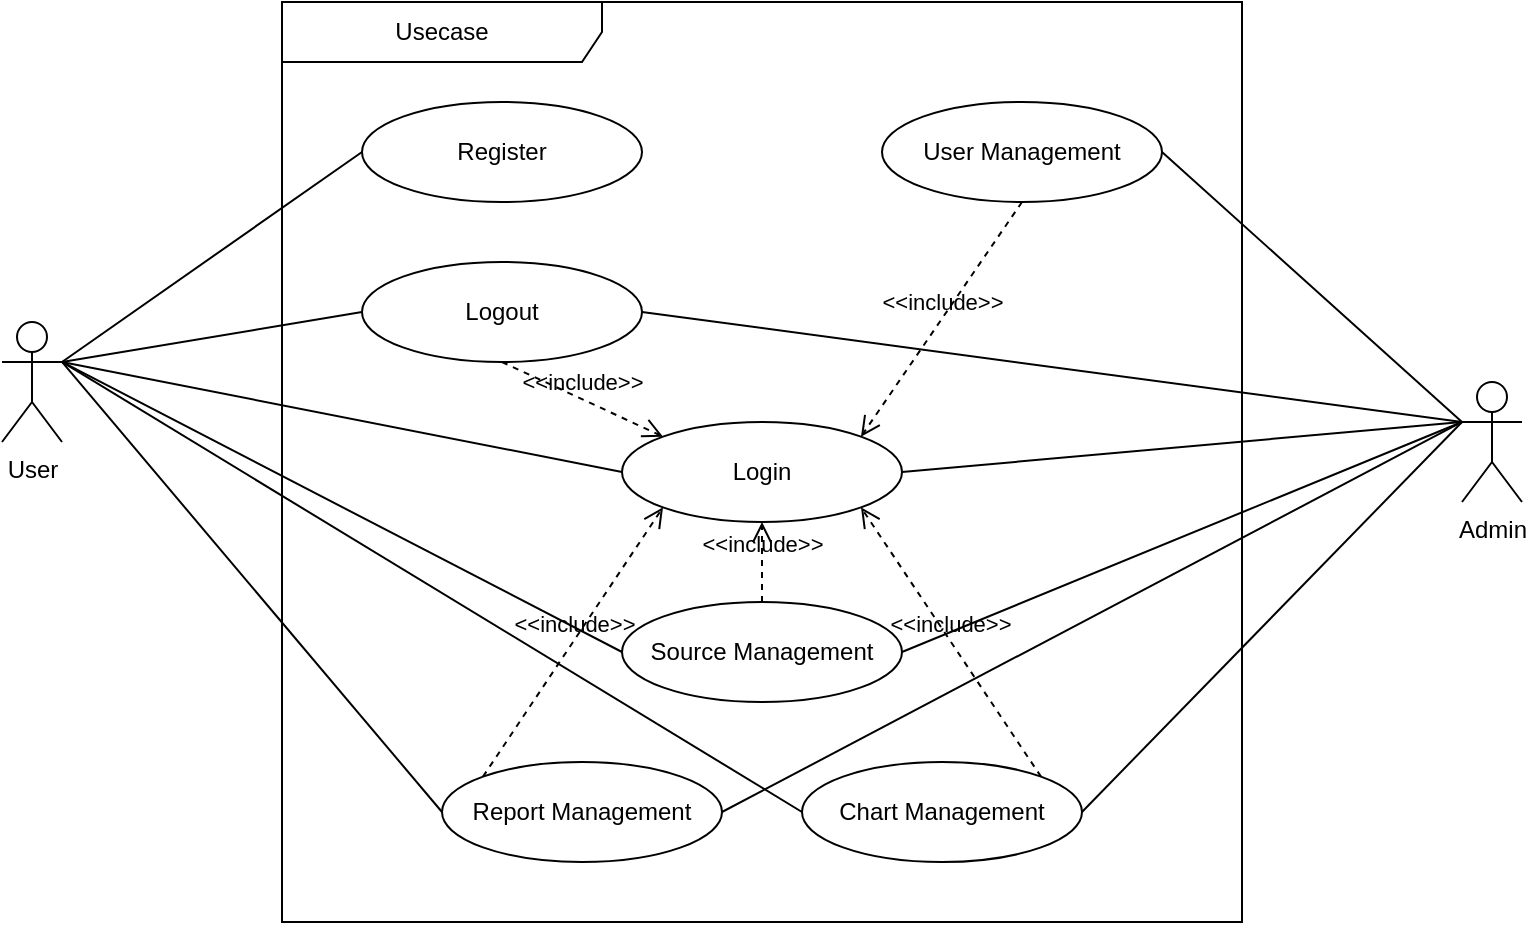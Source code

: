 <mxfile>
    <diagram id="sU6Pt3tezfwikV1GZkMC" name="Overview">
        <mxGraphModel dx="714" dy="555" grid="1" gridSize="10" guides="1" tooltips="1" connect="1" arrows="1" fold="1" page="1" pageScale="1" pageWidth="1390" pageHeight="980" math="0" shadow="0">
            <root>
                <mxCell id="0"/>
                <mxCell id="1" parent="0"/>
                <mxCell id="2" value="Usecase" style="shape=umlFrame;whiteSpace=wrap;html=1;pointerEvents=0;recursiveResize=0;container=1;collapsible=0;width=160;" vertex="1" parent="1">
                    <mxGeometry x="180" y="230" width="480" height="460" as="geometry"/>
                </mxCell>
                <mxCell id="6" value="Register" style="ellipse;whiteSpace=wrap;html=1;" vertex="1" parent="2">
                    <mxGeometry x="40" y="50" width="140" height="50" as="geometry"/>
                </mxCell>
                <mxCell id="7" value="Login" style="ellipse;whiteSpace=wrap;html=1;" vertex="1" parent="2">
                    <mxGeometry x="170" y="210" width="140" height="50" as="geometry"/>
                </mxCell>
                <mxCell id="8" value="Logout" style="ellipse;whiteSpace=wrap;html=1;" vertex="1" parent="2">
                    <mxGeometry x="40" y="130" width="140" height="50" as="geometry"/>
                </mxCell>
                <mxCell id="9" value="Source Management" style="ellipse;whiteSpace=wrap;html=1;" vertex="1" parent="2">
                    <mxGeometry x="170" y="300" width="140" height="50" as="geometry"/>
                </mxCell>
                <mxCell id="10" value="Chart Management" style="ellipse;whiteSpace=wrap;html=1;" vertex="1" parent="2">
                    <mxGeometry x="260" y="380" width="140" height="50" as="geometry"/>
                </mxCell>
                <mxCell id="20" value="&amp;lt;&amp;lt;include&amp;gt;&amp;gt;" style="endArrow=open;startArrow=none;endFill=0;startFill=0;endSize=8;html=1;verticalAlign=bottom;dashed=1;labelBackgroundColor=none;entryX=0;entryY=0;entryDx=0;entryDy=0;exitX=0.5;exitY=1;exitDx=0;exitDy=0;" edge="1" parent="2" source="8" target="7">
                    <mxGeometry width="160" relative="1" as="geometry">
                        <mxPoint x="20" y="280" as="sourcePoint"/>
                        <mxPoint x="180" y="280" as="targetPoint"/>
                    </mxGeometry>
                </mxCell>
                <mxCell id="21" value="&amp;lt;&amp;lt;include&amp;gt;&amp;gt;" style="endArrow=open;startArrow=none;endFill=0;startFill=0;endSize=8;html=1;verticalAlign=bottom;dashed=1;labelBackgroundColor=none;entryX=0.5;entryY=1;entryDx=0;entryDy=0;exitX=0.5;exitY=0;exitDx=0;exitDy=0;" edge="1" parent="2" source="9" target="7">
                    <mxGeometry width="160" relative="1" as="geometry">
                        <mxPoint x="190" y="270" as="sourcePoint"/>
                        <mxPoint x="180" y="230" as="targetPoint"/>
                    </mxGeometry>
                </mxCell>
                <mxCell id="22" value="&amp;lt;&amp;lt;include&amp;gt;&amp;gt;" style="endArrow=open;startArrow=none;endFill=0;startFill=0;endSize=8;html=1;verticalAlign=bottom;dashed=1;labelBackgroundColor=none;entryX=1;entryY=1;entryDx=0;entryDy=0;exitX=1;exitY=0;exitDx=0;exitDy=0;" edge="1" parent="2" source="10" target="7">
                    <mxGeometry width="160" relative="1" as="geometry">
                        <mxPoint x="180" y="340" as="sourcePoint"/>
                        <mxPoint x="180" y="230" as="targetPoint"/>
                    </mxGeometry>
                </mxCell>
                <mxCell id="12" value="User Management" style="ellipse;whiteSpace=wrap;html=1;" vertex="1" parent="2">
                    <mxGeometry x="300" y="50" width="140" height="50" as="geometry"/>
                </mxCell>
                <mxCell id="30" value="&amp;lt;&amp;lt;include&amp;gt;&amp;gt;" style="endArrow=open;startArrow=none;endFill=0;startFill=0;endSize=8;html=1;verticalAlign=bottom;dashed=1;labelBackgroundColor=none;entryX=1;entryY=0;entryDx=0;entryDy=0;exitX=0.5;exitY=1;exitDx=0;exitDy=0;" edge="1" parent="2" source="12" target="7">
                    <mxGeometry width="160" relative="1" as="geometry">
                        <mxPoint x="249" y="417" as="sourcePoint"/>
                        <mxPoint x="229" y="223" as="targetPoint"/>
                    </mxGeometry>
                </mxCell>
                <mxCell id="11" value="Report Management" style="ellipse;whiteSpace=wrap;html=1;" vertex="1" parent="2">
                    <mxGeometry x="80" y="380" width="140" height="50" as="geometry"/>
                </mxCell>
                <mxCell id="23" value="&amp;lt;&amp;lt;include&amp;gt;&amp;gt;" style="endArrow=open;startArrow=none;endFill=0;startFill=0;endSize=8;html=1;verticalAlign=bottom;dashed=1;labelBackgroundColor=none;entryX=0;entryY=1;entryDx=0;entryDy=0;exitX=0;exitY=0;exitDx=0;exitDy=0;" edge="1" parent="2" source="11" target="7">
                    <mxGeometry width="160" relative="1" as="geometry">
                        <mxPoint x="249" y="417" as="sourcePoint"/>
                        <mxPoint x="229" y="223" as="targetPoint"/>
                    </mxGeometry>
                </mxCell>
                <mxCell id="3" value="User" style="shape=umlActor;verticalLabelPosition=bottom;verticalAlign=top;html=1;" vertex="1" parent="1">
                    <mxGeometry x="40" y="390" width="30" height="60" as="geometry"/>
                </mxCell>
                <mxCell id="4" value="Admin" style="shape=umlActor;verticalLabelPosition=bottom;verticalAlign=top;html=1;" vertex="1" parent="1">
                    <mxGeometry x="770" y="420" width="30" height="60" as="geometry"/>
                </mxCell>
                <mxCell id="14" value="" style="endArrow=none;html=1;exitX=1;exitY=0.333;exitDx=0;exitDy=0;exitPerimeter=0;entryX=0;entryY=0.5;entryDx=0;entryDy=0;" edge="1" parent="1" source="3" target="6">
                    <mxGeometry width="50" height="50" relative="1" as="geometry">
                        <mxPoint x="230" y="530" as="sourcePoint"/>
                        <mxPoint x="280" y="480" as="targetPoint"/>
                    </mxGeometry>
                </mxCell>
                <mxCell id="15" value="" style="endArrow=none;html=1;exitX=1;exitY=0.333;exitDx=0;exitDy=0;exitPerimeter=0;entryX=0;entryY=0.5;entryDx=0;entryDy=0;" edge="1" parent="1" source="3" target="7">
                    <mxGeometry width="50" height="50" relative="1" as="geometry">
                        <mxPoint x="105" y="430" as="sourcePoint"/>
                        <mxPoint x="310" y="315" as="targetPoint"/>
                    </mxGeometry>
                </mxCell>
                <mxCell id="16" value="" style="endArrow=none;html=1;exitX=1;exitY=0.333;exitDx=0;exitDy=0;exitPerimeter=0;entryX=0;entryY=0.5;entryDx=0;entryDy=0;" edge="1" parent="1" source="3" target="8">
                    <mxGeometry width="50" height="50" relative="1" as="geometry">
                        <mxPoint x="120" y="420" as="sourcePoint"/>
                        <mxPoint x="270" y="435" as="targetPoint"/>
                    </mxGeometry>
                </mxCell>
                <mxCell id="17" value="" style="endArrow=none;html=1;exitX=1;exitY=0.333;exitDx=0;exitDy=0;exitPerimeter=0;entryX=0;entryY=0.5;entryDx=0;entryDy=0;" edge="1" parent="1" source="3" target="9">
                    <mxGeometry width="50" height="50" relative="1" as="geometry">
                        <mxPoint x="120" y="420" as="sourcePoint"/>
                        <mxPoint x="280" y="525" as="targetPoint"/>
                    </mxGeometry>
                </mxCell>
                <mxCell id="18" value="" style="endArrow=none;html=1;exitX=1;exitY=0.333;exitDx=0;exitDy=0;exitPerimeter=0;entryX=0;entryY=0.5;entryDx=0;entryDy=0;" edge="1" parent="1" source="3" target="10">
                    <mxGeometry width="50" height="50" relative="1" as="geometry">
                        <mxPoint x="120" y="420" as="sourcePoint"/>
                        <mxPoint x="260" y="595" as="targetPoint"/>
                    </mxGeometry>
                </mxCell>
                <mxCell id="19" value="" style="endArrow=none;html=1;exitX=1;exitY=0.333;exitDx=0;exitDy=0;exitPerimeter=0;entryX=0;entryY=0.5;entryDx=0;entryDy=0;" edge="1" parent="1" source="3" target="11">
                    <mxGeometry width="50" height="50" relative="1" as="geometry">
                        <mxPoint x="120" y="420" as="sourcePoint"/>
                        <mxPoint x="290" y="665" as="targetPoint"/>
                    </mxGeometry>
                </mxCell>
                <mxCell id="25" value="" style="endArrow=none;html=1;exitX=0;exitY=0.333;exitDx=0;exitDy=0;exitPerimeter=0;entryX=1;entryY=0.5;entryDx=0;entryDy=0;" edge="1" parent="1" source="4" target="7">
                    <mxGeometry width="50" height="50" relative="1" as="geometry">
                        <mxPoint x="630" y="420" as="sourcePoint"/>
                        <mxPoint x="450" y="315" as="targetPoint"/>
                    </mxGeometry>
                </mxCell>
                <mxCell id="26" value="" style="endArrow=none;html=1;exitX=0;exitY=0.333;exitDx=0;exitDy=0;exitPerimeter=0;entryX=1;entryY=0.5;entryDx=0;entryDy=0;" edge="1" parent="1" source="4" target="8">
                    <mxGeometry width="50" height="50" relative="1" as="geometry">
                        <mxPoint x="630" y="420" as="sourcePoint"/>
                        <mxPoint x="410" y="435" as="targetPoint"/>
                    </mxGeometry>
                </mxCell>
                <mxCell id="27" value="" style="endArrow=none;html=1;exitX=0;exitY=0.333;exitDx=0;exitDy=0;exitPerimeter=0;entryX=1;entryY=0.5;entryDx=0;entryDy=0;" edge="1" parent="1" source="4" target="9">
                    <mxGeometry width="50" height="50" relative="1" as="geometry">
                        <mxPoint x="630" y="420" as="sourcePoint"/>
                        <mxPoint x="420" y="525" as="targetPoint"/>
                    </mxGeometry>
                </mxCell>
                <mxCell id="28" value="" style="endArrow=none;html=1;exitX=0;exitY=0.333;exitDx=0;exitDy=0;exitPerimeter=0;entryX=1;entryY=0.5;entryDx=0;entryDy=0;" edge="1" parent="1" source="4" target="10">
                    <mxGeometry width="50" height="50" relative="1" as="geometry">
                        <mxPoint x="630" y="420" as="sourcePoint"/>
                        <mxPoint x="410" y="595" as="targetPoint"/>
                    </mxGeometry>
                </mxCell>
                <mxCell id="29" value="" style="endArrow=none;html=1;exitX=0;exitY=0.333;exitDx=0;exitDy=0;exitPerimeter=0;entryX=1;entryY=0.5;entryDx=0;entryDy=0;" edge="1" parent="1" source="4" target="11">
                    <mxGeometry width="50" height="50" relative="1" as="geometry">
                        <mxPoint x="630" y="420" as="sourcePoint"/>
                        <mxPoint x="430" y="665" as="targetPoint"/>
                    </mxGeometry>
                </mxCell>
                <mxCell id="31" value="" style="endArrow=none;html=1;exitX=0;exitY=0.333;exitDx=0;exitDy=0;exitPerimeter=0;entryX=1;entryY=0.5;entryDx=0;entryDy=0;" edge="1" parent="1" source="4" target="12">
                    <mxGeometry width="50" height="50" relative="1" as="geometry">
                        <mxPoint x="630" y="420" as="sourcePoint"/>
                        <mxPoint x="360" y="755" as="targetPoint"/>
                    </mxGeometry>
                </mxCell>
            </root>
        </mxGraphModel>
    </diagram>
    <diagram id="dG93bUBmcP2-p2FRvY3k" name="UC_Register">
        <mxGraphModel dx="714" dy="555" grid="1" gridSize="10" guides="1" tooltips="1" connect="1" arrows="1" fold="1" page="1" pageScale="1" pageWidth="1390" pageHeight="980" math="0" shadow="0">
            <root>
                <mxCell id="0"/>
                <mxCell id="1" parent="0"/>
                <mxCell id="XXafdrMZwifYTbsBO1JK-1" value="Usecase: Register" style="shape=umlFrame;whiteSpace=wrap;html=1;pointerEvents=0;recursiveResize=0;container=1;collapsible=0;width=160;" vertex="1" parent="1">
                    <mxGeometry x="180" y="160" width="460" height="250" as="geometry"/>
                </mxCell>
                <mxCell id="XXafdrMZwifYTbsBO1JK-2" value="Register" style="ellipse;whiteSpace=wrap;html=1;" vertex="1" parent="XXafdrMZwifYTbsBO1JK-1">
                    <mxGeometry x="50" y="100" width="140" height="50" as="geometry"/>
                </mxCell>
                <mxCell id="XXafdrMZwifYTbsBO1JK-4" value="Register with Email" style="ellipse;whiteSpace=wrap;html=1;" vertex="1" parent="XXafdrMZwifYTbsBO1JK-1">
                    <mxGeometry x="240" y="40" width="140" height="50" as="geometry"/>
                </mxCell>
                <mxCell id="XXafdrMZwifYTbsBO1JK-28" value="Register with Google" style="ellipse;whiteSpace=wrap;html=1;" vertex="1" parent="XXafdrMZwifYTbsBO1JK-1">
                    <mxGeometry x="240" y="160" width="140" height="50" as="geometry"/>
                </mxCell>
                <mxCell id="XXafdrMZwifYTbsBO1JK-29" value="" style="edgeStyle=none;html=1;endSize=12;endArrow=block;endFill=0;entryX=1;entryY=0;entryDx=0;entryDy=0;exitX=0;exitY=0.5;exitDx=0;exitDy=0;" edge="1" parent="XXafdrMZwifYTbsBO1JK-1" source="XXafdrMZwifYTbsBO1JK-4" target="XXafdrMZwifYTbsBO1JK-2">
                    <mxGeometry width="160" relative="1" as="geometry">
                        <mxPoint x="50" y="160" as="sourcePoint"/>
                        <mxPoint x="210" y="160" as="targetPoint"/>
                    </mxGeometry>
                </mxCell>
                <mxCell id="XXafdrMZwifYTbsBO1JK-30" value="" style="edgeStyle=none;html=1;endSize=12;endArrow=block;endFill=0;entryX=1;entryY=1;entryDx=0;entryDy=0;exitX=0;exitY=0.5;exitDx=0;exitDy=0;" edge="1" parent="XXafdrMZwifYTbsBO1JK-1" source="XXafdrMZwifYTbsBO1JK-28" target="XXafdrMZwifYTbsBO1JK-2">
                    <mxGeometry width="160" relative="1" as="geometry">
                        <mxPoint x="250" y="45" as="sourcePoint"/>
                        <mxPoint x="179" y="87" as="targetPoint"/>
                    </mxGeometry>
                </mxCell>
                <mxCell id="XXafdrMZwifYTbsBO1JK-14" value="User" style="shape=umlActor;verticalLabelPosition=bottom;verticalAlign=top;html=1;" vertex="1" parent="1">
                    <mxGeometry x="110" y="270" width="30" height="60" as="geometry"/>
                </mxCell>
                <mxCell id="XXafdrMZwifYTbsBO1JK-16" value="" style="endArrow=none;html=1;exitX=1;exitY=0.333;exitDx=0;exitDy=0;exitPerimeter=0;entryX=0;entryY=0.5;entryDx=0;entryDy=0;" edge="1" parent="1" source="XXafdrMZwifYTbsBO1JK-14" target="XXafdrMZwifYTbsBO1JK-2">
                    <mxGeometry width="50" height="50" relative="1" as="geometry">
                        <mxPoint x="230" y="530" as="sourcePoint"/>
                        <mxPoint x="280" y="480" as="targetPoint"/>
                    </mxGeometry>
                </mxCell>
            </root>
        </mxGraphModel>
    </diagram>
    <diagram name="UC_Login" id="897gwKZIImiiu79OyOoU">
        <mxGraphModel dx="714" dy="555" grid="1" gridSize="10" guides="1" tooltips="1" connect="1" arrows="1" fold="1" page="1" pageScale="1" pageWidth="1390" pageHeight="980" math="0" shadow="0">
            <root>
                <mxCell id="FS0bjTqz8QScu39Hi-R2-0"/>
                <mxCell id="FS0bjTqz8QScu39Hi-R2-1" parent="FS0bjTqz8QScu39Hi-R2-0"/>
                <mxCell id="FS0bjTqz8QScu39Hi-R2-2" value="Usecase: Login" style="shape=umlFrame;whiteSpace=wrap;html=1;pointerEvents=0;recursiveResize=0;container=1;collapsible=0;width=160;" vertex="1" parent="FS0bjTqz8QScu39Hi-R2-1">
                    <mxGeometry x="180" y="160" width="560" height="250" as="geometry"/>
                </mxCell>
                <mxCell id="FS0bjTqz8QScu39Hi-R2-3" value="Login" style="ellipse;whiteSpace=wrap;html=1;" vertex="1" parent="FS0bjTqz8QScu39Hi-R2-2">
                    <mxGeometry x="50" y="100" width="140" height="50" as="geometry"/>
                </mxCell>
                <mxCell id="FS0bjTqz8QScu39Hi-R2-4" value="Login with Email" style="ellipse;whiteSpace=wrap;html=1;" vertex="1" parent="FS0bjTqz8QScu39Hi-R2-2">
                    <mxGeometry x="210" y="40" width="140" height="50" as="geometry"/>
                </mxCell>
                <mxCell id="FS0bjTqz8QScu39Hi-R2-5" value="Login with Google" style="ellipse;whiteSpace=wrap;html=1;" vertex="1" parent="FS0bjTqz8QScu39Hi-R2-2">
                    <mxGeometry x="210" y="160" width="140" height="50" as="geometry"/>
                </mxCell>
                <mxCell id="FS0bjTqz8QScu39Hi-R2-6" value="" style="edgeStyle=none;html=1;endSize=12;endArrow=block;endFill=0;entryX=1;entryY=0;entryDx=0;entryDy=0;exitX=0;exitY=0.5;exitDx=0;exitDy=0;" edge="1" parent="FS0bjTqz8QScu39Hi-R2-2" source="FS0bjTqz8QScu39Hi-R2-4" target="FS0bjTqz8QScu39Hi-R2-3">
                    <mxGeometry width="160" relative="1" as="geometry">
                        <mxPoint x="50" y="160" as="sourcePoint"/>
                        <mxPoint x="210" y="160" as="targetPoint"/>
                    </mxGeometry>
                </mxCell>
                <mxCell id="FS0bjTqz8QScu39Hi-R2-7" value="" style="edgeStyle=none;html=1;endSize=12;endArrow=block;endFill=0;entryX=1;entryY=1;entryDx=0;entryDy=0;exitX=0;exitY=0.5;exitDx=0;exitDy=0;" edge="1" parent="FS0bjTqz8QScu39Hi-R2-2" source="FS0bjTqz8QScu39Hi-R2-5" target="FS0bjTqz8QScu39Hi-R2-3">
                    <mxGeometry width="160" relative="1" as="geometry">
                        <mxPoint x="250" y="45" as="sourcePoint"/>
                        <mxPoint x="179" y="87" as="targetPoint"/>
                    </mxGeometry>
                </mxCell>
                <mxCell id="dUcvXI2xOjURK1y6oa6s-2" value="Forgot Password" style="ellipse;whiteSpace=wrap;html=1;" vertex="1" parent="FS0bjTqz8QScu39Hi-R2-2">
                    <mxGeometry x="400" y="100" width="140" height="50" as="geometry"/>
                </mxCell>
                <mxCell id="dqlYp1mO64jfLfw3yjVG-0" value="&amp;lt;&amp;lt;extends&amp;gt;&amp;gt;" style="endArrow=open;startArrow=none;endFill=0;startFill=0;endSize=8;html=1;verticalAlign=bottom;dashed=1;labelBackgroundColor=none;entryX=1;entryY=0.5;entryDx=0;entryDy=0;exitX=0;exitY=0.5;exitDx=0;exitDy=0;" edge="1" parent="FS0bjTqz8QScu39Hi-R2-2" source="dUcvXI2xOjURK1y6oa6s-2" target="FS0bjTqz8QScu39Hi-R2-4">
                    <mxGeometry width="160" relative="1" as="geometry">
                        <mxPoint x="370" y="170" as="sourcePoint"/>
                        <mxPoint x="289" y="287" as="targetPoint"/>
                    </mxGeometry>
                </mxCell>
                <mxCell id="FS0bjTqz8QScu39Hi-R2-8" value="User" style="shape=umlActor;verticalLabelPosition=bottom;verticalAlign=top;html=1;" vertex="1" parent="FS0bjTqz8QScu39Hi-R2-1">
                    <mxGeometry x="100" y="180" width="30" height="60" as="geometry"/>
                </mxCell>
                <mxCell id="FS0bjTqz8QScu39Hi-R2-9" value="" style="endArrow=none;html=1;exitX=1;exitY=0.333;exitDx=0;exitDy=0;exitPerimeter=0;entryX=0;entryY=0;entryDx=0;entryDy=0;" edge="1" parent="FS0bjTqz8QScu39Hi-R2-1" source="FS0bjTqz8QScu39Hi-R2-8" target="FS0bjTqz8QScu39Hi-R2-3">
                    <mxGeometry width="50" height="50" relative="1" as="geometry">
                        <mxPoint x="230" y="530" as="sourcePoint"/>
                        <mxPoint x="280" y="480" as="targetPoint"/>
                    </mxGeometry>
                </mxCell>
                <mxCell id="dUcvXI2xOjURK1y6oa6s-0" value="Admin" style="shape=umlActor;verticalLabelPosition=bottom;verticalAlign=top;html=1;" vertex="1" parent="FS0bjTqz8QScu39Hi-R2-1">
                    <mxGeometry x="100" y="340" width="30" height="60" as="geometry"/>
                </mxCell>
                <mxCell id="dUcvXI2xOjURK1y6oa6s-1" value="" style="endArrow=none;html=1;exitX=1;exitY=0.333;exitDx=0;exitDy=0;exitPerimeter=0;entryX=0;entryY=1;entryDx=0;entryDy=0;" edge="1" parent="FS0bjTqz8QScu39Hi-R2-1" source="dUcvXI2xOjURK1y6oa6s-0" target="FS0bjTqz8QScu39Hi-R2-3">
                    <mxGeometry width="50" height="50" relative="1" as="geometry">
                        <mxPoint x="140" y="210" as="sourcePoint"/>
                        <mxPoint x="261" y="277" as="targetPoint"/>
                    </mxGeometry>
                </mxCell>
            </root>
        </mxGraphModel>
    </diagram>
    <diagram name="UC_Source_Management" id="_CnIX2dPCCI207zLnnwb">
        <mxGraphModel dx="714" dy="555" grid="1" gridSize="10" guides="1" tooltips="1" connect="1" arrows="1" fold="1" page="1" pageScale="1" pageWidth="1390" pageHeight="980" math="0" shadow="0">
            <root>
                <mxCell id="tUCsQgeUB9xz6ND2Wm-M-0"/>
                <mxCell id="tUCsQgeUB9xz6ND2Wm-M-1" parent="tUCsQgeUB9xz6ND2Wm-M-0"/>
                <mxCell id="tUCsQgeUB9xz6ND2Wm-M-2" value="Usecase: Source Management" style="shape=umlFrame;whiteSpace=wrap;html=1;pointerEvents=0;recursiveResize=0;container=1;collapsible=0;width=160;" vertex="1" parent="tUCsQgeUB9xz6ND2Wm-M-1">
                    <mxGeometry x="160" y="160" width="560" height="300" as="geometry"/>
                </mxCell>
                <mxCell id="tUCsQgeUB9xz6ND2Wm-M-3" value="Source Management" style="ellipse;whiteSpace=wrap;html=1;" vertex="1" parent="tUCsQgeUB9xz6ND2Wm-M-2">
                    <mxGeometry x="20" y="100" width="140" height="50" as="geometry"/>
                </mxCell>
                <mxCell id="tUCsQgeUB9xz6ND2Wm-M-4" value="Create source" style="ellipse;whiteSpace=wrap;html=1;" vertex="1" parent="tUCsQgeUB9xz6ND2Wm-M-2">
                    <mxGeometry x="220" y="20" width="140" height="50" as="geometry"/>
                </mxCell>
                <mxCell id="tUCsQgeUB9xz6ND2Wm-M-5" value="Create source by source" style="ellipse;whiteSpace=wrap;html=1;" vertex="1" parent="tUCsQgeUB9xz6ND2Wm-M-2">
                    <mxGeometry x="400" y="20" width="140" height="50" as="geometry"/>
                </mxCell>
                <mxCell id="tUCsQgeUB9xz6ND2Wm-M-7" value="" style="edgeStyle=none;html=1;endSize=12;endArrow=block;endFill=0;entryX=1;entryY=0.5;entryDx=0;entryDy=0;exitX=0;exitY=0.5;exitDx=0;exitDy=0;" edge="1" parent="tUCsQgeUB9xz6ND2Wm-M-2" source="tUCsQgeUB9xz6ND2Wm-M-5" target="tUCsQgeUB9xz6ND2Wm-M-4">
                    <mxGeometry width="160" relative="1" as="geometry">
                        <mxPoint x="250" y="45" as="sourcePoint"/>
                        <mxPoint x="179" y="87" as="targetPoint"/>
                    </mxGeometry>
                </mxCell>
                <mxCell id="fxK_DIqiEnIZc2duD1iK-0" value="&amp;lt;&amp;lt;extends&amp;gt;&amp;gt;" style="endArrow=open;startArrow=none;endFill=0;startFill=0;endSize=8;html=1;verticalAlign=bottom;dashed=1;labelBackgroundColor=none;entryX=1;entryY=0;entryDx=0;entryDy=0;exitX=0;exitY=0.5;exitDx=0;exitDy=0;" edge="1" parent="tUCsQgeUB9xz6ND2Wm-M-2" source="tUCsQgeUB9xz6ND2Wm-M-4" target="tUCsQgeUB9xz6ND2Wm-M-3">
                    <mxGeometry width="160" relative="1" as="geometry">
                        <mxPoint x="410" y="135" as="sourcePoint"/>
                        <mxPoint x="360" y="75" as="targetPoint"/>
                    </mxGeometry>
                </mxCell>
                <mxCell id="fxK_DIqiEnIZc2duD1iK-1" value="Search source" style="ellipse;whiteSpace=wrap;html=1;" vertex="1" parent="tUCsQgeUB9xz6ND2Wm-M-2">
                    <mxGeometry x="220" y="90" width="140" height="50" as="geometry"/>
                </mxCell>
                <mxCell id="fxK_DIqiEnIZc2duD1iK-2" value="Delete source" style="ellipse;whiteSpace=wrap;html=1;" vertex="1" parent="tUCsQgeUB9xz6ND2Wm-M-2">
                    <mxGeometry x="220" y="160" width="140" height="50" as="geometry"/>
                </mxCell>
                <mxCell id="fxK_DIqiEnIZc2duD1iK-4" value="Share source" style="ellipse;whiteSpace=wrap;html=1;" vertex="1" parent="tUCsQgeUB9xz6ND2Wm-M-2">
                    <mxGeometry x="220" y="230" width="140" height="50" as="geometry"/>
                </mxCell>
                <mxCell id="fxK_DIqiEnIZc2duD1iK-5" value="Create source by connector" style="ellipse;whiteSpace=wrap;html=1;" vertex="1" parent="tUCsQgeUB9xz6ND2Wm-M-2">
                    <mxGeometry x="400" y="90" width="140" height="50" as="geometry"/>
                </mxCell>
                <mxCell id="fxK_DIqiEnIZc2duD1iK-6" value="" style="edgeStyle=none;html=1;endSize=12;endArrow=block;endFill=0;entryX=1;entryY=1;entryDx=0;entryDy=0;exitX=0;exitY=0.5;exitDx=0;exitDy=0;" edge="1" parent="tUCsQgeUB9xz6ND2Wm-M-2" source="fxK_DIqiEnIZc2duD1iK-5" target="tUCsQgeUB9xz6ND2Wm-M-4">
                    <mxGeometry width="160" relative="1" as="geometry">
                        <mxPoint x="410" y="55" as="sourcePoint"/>
                        <mxPoint x="370" y="55" as="targetPoint"/>
                    </mxGeometry>
                </mxCell>
                <mxCell id="fxK_DIqiEnIZc2duD1iK-7" value="&amp;lt;&amp;lt;extends&amp;gt;&amp;gt;" style="endArrow=open;startArrow=none;endFill=0;startFill=0;endSize=8;html=1;verticalAlign=bottom;dashed=1;labelBackgroundColor=none;entryX=1;entryY=0.5;entryDx=0;entryDy=0;exitX=0;exitY=0.5;exitDx=0;exitDy=0;" edge="1" parent="tUCsQgeUB9xz6ND2Wm-M-2" source="fxK_DIqiEnIZc2duD1iK-1" target="tUCsQgeUB9xz6ND2Wm-M-3">
                    <mxGeometry width="160" relative="1" as="geometry">
                        <mxPoint x="230" y="55" as="sourcePoint"/>
                        <mxPoint x="149" y="117" as="targetPoint"/>
                    </mxGeometry>
                </mxCell>
                <mxCell id="fxK_DIqiEnIZc2duD1iK-8" value="&amp;lt;&amp;lt;extends&amp;gt;&amp;gt;" style="endArrow=open;startArrow=none;endFill=0;startFill=0;endSize=8;html=1;verticalAlign=bottom;dashed=1;labelBackgroundColor=none;entryX=1;entryY=1;entryDx=0;entryDy=0;exitX=0;exitY=0.5;exitDx=0;exitDy=0;" edge="1" parent="tUCsQgeUB9xz6ND2Wm-M-2" source="fxK_DIqiEnIZc2duD1iK-2" target="tUCsQgeUB9xz6ND2Wm-M-3">
                    <mxGeometry width="160" relative="1" as="geometry">
                        <mxPoint x="230" y="125" as="sourcePoint"/>
                        <mxPoint x="170" y="135" as="targetPoint"/>
                    </mxGeometry>
                </mxCell>
                <mxCell id="fxK_DIqiEnIZc2duD1iK-9" value="&amp;lt;&amp;lt;extends&amp;gt;&amp;gt;" style="endArrow=open;startArrow=none;endFill=0;startFill=0;endSize=8;html=1;verticalAlign=bottom;dashed=1;labelBackgroundColor=none;entryX=0.5;entryY=1;entryDx=0;entryDy=0;exitX=0;exitY=0.5;exitDx=0;exitDy=0;" edge="1" parent="tUCsQgeUB9xz6ND2Wm-M-2" source="fxK_DIqiEnIZc2duD1iK-4" target="tUCsQgeUB9xz6ND2Wm-M-3">
                    <mxGeometry width="160" relative="1" as="geometry">
                        <mxPoint x="230" y="195" as="sourcePoint"/>
                        <mxPoint x="149" y="153" as="targetPoint"/>
                    </mxGeometry>
                </mxCell>
                <mxCell id="tUCsQgeUB9xz6ND2Wm-M-10" value="User" style="shape=umlActor;verticalLabelPosition=bottom;verticalAlign=top;html=1;" vertex="1" parent="tUCsQgeUB9xz6ND2Wm-M-1">
                    <mxGeometry x="100" y="180" width="30" height="60" as="geometry"/>
                </mxCell>
                <mxCell id="tUCsQgeUB9xz6ND2Wm-M-11" value="" style="endArrow=none;html=1;exitX=1;exitY=0.333;exitDx=0;exitDy=0;exitPerimeter=0;entryX=0;entryY=0;entryDx=0;entryDy=0;" edge="1" parent="tUCsQgeUB9xz6ND2Wm-M-1" source="tUCsQgeUB9xz6ND2Wm-M-10" target="tUCsQgeUB9xz6ND2Wm-M-3">
                    <mxGeometry width="50" height="50" relative="1" as="geometry">
                        <mxPoint x="230" y="530" as="sourcePoint"/>
                        <mxPoint x="280" y="480" as="targetPoint"/>
                    </mxGeometry>
                </mxCell>
                <mxCell id="tUCsQgeUB9xz6ND2Wm-M-12" value="Admin" style="shape=umlActor;verticalLabelPosition=bottom;verticalAlign=top;html=1;" vertex="1" parent="tUCsQgeUB9xz6ND2Wm-M-1">
                    <mxGeometry x="100" y="340" width="30" height="60" as="geometry"/>
                </mxCell>
                <mxCell id="tUCsQgeUB9xz6ND2Wm-M-13" value="" style="endArrow=none;html=1;exitX=1;exitY=0.333;exitDx=0;exitDy=0;exitPerimeter=0;entryX=0;entryY=1;entryDx=0;entryDy=0;" edge="1" parent="tUCsQgeUB9xz6ND2Wm-M-1" source="tUCsQgeUB9xz6ND2Wm-M-12" target="tUCsQgeUB9xz6ND2Wm-M-3">
                    <mxGeometry width="50" height="50" relative="1" as="geometry">
                        <mxPoint x="140" y="210" as="sourcePoint"/>
                        <mxPoint x="261" y="277" as="targetPoint"/>
                    </mxGeometry>
                </mxCell>
            </root>
        </mxGraphModel>
    </diagram>
    <diagram name="UC_Chart_Management" id="TmizXDOBSqm2_Z2gMC3W">
        <mxGraphModel dx="714" dy="555" grid="1" gridSize="10" guides="1" tooltips="1" connect="1" arrows="1" fold="1" page="1" pageScale="1" pageWidth="1390" pageHeight="980" math="0" shadow="0">
            <root>
                <mxCell id="c4ekDHVQGbVm3V8xton0-0"/>
                <mxCell id="c4ekDHVQGbVm3V8xton0-1" parent="c4ekDHVQGbVm3V8xton0-0"/>
                <mxCell id="c4ekDHVQGbVm3V8xton0-2" value="Usecase: Chart Management" style="shape=umlFrame;whiteSpace=wrap;html=1;pointerEvents=0;recursiveResize=0;container=1;collapsible=0;width=160;" vertex="1" parent="c4ekDHVQGbVm3V8xton0-1">
                    <mxGeometry x="160" y="160" width="560" height="300" as="geometry"/>
                </mxCell>
                <mxCell id="c4ekDHVQGbVm3V8xton0-3" value="Chart&lt;span style=&quot;background-color: transparent;&quot;&gt;&amp;nbsp;Management&lt;/span&gt;" style="ellipse;whiteSpace=wrap;html=1;" vertex="1" parent="c4ekDHVQGbVm3V8xton0-2">
                    <mxGeometry x="20" y="100" width="140" height="50" as="geometry"/>
                </mxCell>
                <mxCell id="c4ekDHVQGbVm3V8xton0-4" value="Create chart" style="ellipse;whiteSpace=wrap;html=1;" vertex="1" parent="c4ekDHVQGbVm3V8xton0-2">
                    <mxGeometry x="220" y="20" width="140" height="50" as="geometry"/>
                </mxCell>
                <mxCell id="c4ekDHVQGbVm3V8xton0-7" value="&amp;lt;&amp;lt;extends&amp;gt;&amp;gt;" style="endArrow=open;startArrow=none;endFill=0;startFill=0;endSize=8;html=1;verticalAlign=bottom;dashed=1;labelBackgroundColor=none;entryX=1;entryY=0;entryDx=0;entryDy=0;exitX=0;exitY=0.5;exitDx=0;exitDy=0;" edge="1" parent="c4ekDHVQGbVm3V8xton0-2" source="c4ekDHVQGbVm3V8xton0-4" target="c4ekDHVQGbVm3V8xton0-3">
                    <mxGeometry width="160" relative="1" as="geometry">
                        <mxPoint x="410" y="135" as="sourcePoint"/>
                        <mxPoint x="360" y="75" as="targetPoint"/>
                    </mxGeometry>
                </mxCell>
                <mxCell id="c4ekDHVQGbVm3V8xton0-8" value="Add chart to Report" style="ellipse;whiteSpace=wrap;html=1;" vertex="1" parent="c4ekDHVQGbVm3V8xton0-2">
                    <mxGeometry x="220" y="90" width="140" height="50" as="geometry"/>
                </mxCell>
                <mxCell id="c4ekDHVQGbVm3V8xton0-9" value="Delete chart" style="ellipse;whiteSpace=wrap;html=1;" vertex="1" parent="c4ekDHVQGbVm3V8xton0-2">
                    <mxGeometry x="220" y="160" width="140" height="50" as="geometry"/>
                </mxCell>
                <mxCell id="c4ekDHVQGbVm3V8xton0-10" value="Share chart" style="ellipse;whiteSpace=wrap;html=1;" vertex="1" parent="c4ekDHVQGbVm3V8xton0-2">
                    <mxGeometry x="220" y="230" width="140" height="50" as="geometry"/>
                </mxCell>
                <mxCell id="c4ekDHVQGbVm3V8xton0-13" value="&amp;lt;&amp;lt;extends&amp;gt;&amp;gt;" style="endArrow=open;startArrow=none;endFill=0;startFill=0;endSize=8;html=1;verticalAlign=bottom;dashed=1;labelBackgroundColor=none;entryX=1;entryY=0.5;entryDx=0;entryDy=0;exitX=0;exitY=0.5;exitDx=0;exitDy=0;" edge="1" parent="c4ekDHVQGbVm3V8xton0-2" source="c4ekDHVQGbVm3V8xton0-8" target="c4ekDHVQGbVm3V8xton0-3">
                    <mxGeometry width="160" relative="1" as="geometry">
                        <mxPoint x="230" y="55" as="sourcePoint"/>
                        <mxPoint x="149" y="117" as="targetPoint"/>
                    </mxGeometry>
                </mxCell>
                <mxCell id="c4ekDHVQGbVm3V8xton0-14" value="&amp;lt;&amp;lt;extends&amp;gt;&amp;gt;" style="endArrow=open;startArrow=none;endFill=0;startFill=0;endSize=8;html=1;verticalAlign=bottom;dashed=1;labelBackgroundColor=none;entryX=1;entryY=1;entryDx=0;entryDy=0;exitX=0;exitY=0.5;exitDx=0;exitDy=0;" edge="1" parent="c4ekDHVQGbVm3V8xton0-2" source="c4ekDHVQGbVm3V8xton0-9" target="c4ekDHVQGbVm3V8xton0-3">
                    <mxGeometry width="160" relative="1" as="geometry">
                        <mxPoint x="230" y="125" as="sourcePoint"/>
                        <mxPoint x="170" y="135" as="targetPoint"/>
                    </mxGeometry>
                </mxCell>
                <mxCell id="c4ekDHVQGbVm3V8xton0-15" value="&amp;lt;&amp;lt;extends&amp;gt;&amp;gt;" style="endArrow=open;startArrow=none;endFill=0;startFill=0;endSize=8;html=1;verticalAlign=bottom;dashed=1;labelBackgroundColor=none;entryX=0.5;entryY=1;entryDx=0;entryDy=0;exitX=0;exitY=0.5;exitDx=0;exitDy=0;" edge="1" parent="c4ekDHVQGbVm3V8xton0-2" source="c4ekDHVQGbVm3V8xton0-10" target="c4ekDHVQGbVm3V8xton0-3">
                    <mxGeometry width="160" relative="1" as="geometry">
                        <mxPoint x="230" y="195" as="sourcePoint"/>
                        <mxPoint x="149" y="153" as="targetPoint"/>
                    </mxGeometry>
                </mxCell>
                <mxCell id="c4ekDHVQGbVm3V8xton0-16" value="User" style="shape=umlActor;verticalLabelPosition=bottom;verticalAlign=top;html=1;" vertex="1" parent="c4ekDHVQGbVm3V8xton0-1">
                    <mxGeometry x="100" y="180" width="30" height="60" as="geometry"/>
                </mxCell>
                <mxCell id="c4ekDHVQGbVm3V8xton0-17" value="" style="endArrow=none;html=1;exitX=1;exitY=0.333;exitDx=0;exitDy=0;exitPerimeter=0;entryX=0;entryY=0;entryDx=0;entryDy=0;" edge="1" parent="c4ekDHVQGbVm3V8xton0-1" source="c4ekDHVQGbVm3V8xton0-16" target="c4ekDHVQGbVm3V8xton0-3">
                    <mxGeometry width="50" height="50" relative="1" as="geometry">
                        <mxPoint x="230" y="530" as="sourcePoint"/>
                        <mxPoint x="280" y="480" as="targetPoint"/>
                    </mxGeometry>
                </mxCell>
                <mxCell id="c4ekDHVQGbVm3V8xton0-18" value="Admin" style="shape=umlActor;verticalLabelPosition=bottom;verticalAlign=top;html=1;" vertex="1" parent="c4ekDHVQGbVm3V8xton0-1">
                    <mxGeometry x="100" y="340" width="30" height="60" as="geometry"/>
                </mxCell>
                <mxCell id="c4ekDHVQGbVm3V8xton0-19" value="" style="endArrow=none;html=1;exitX=1;exitY=0.333;exitDx=0;exitDy=0;exitPerimeter=0;entryX=0;entryY=1;entryDx=0;entryDy=0;" edge="1" parent="c4ekDHVQGbVm3V8xton0-1" source="c4ekDHVQGbVm3V8xton0-18" target="c4ekDHVQGbVm3V8xton0-3">
                    <mxGeometry width="50" height="50" relative="1" as="geometry">
                        <mxPoint x="140" y="210" as="sourcePoint"/>
                        <mxPoint x="261" y="277" as="targetPoint"/>
                    </mxGeometry>
                </mxCell>
            </root>
        </mxGraphModel>
    </diagram>
    <diagram name="UC_Report_Management" id="8utETL3xLoZp9ef5saOI">
        <mxGraphModel dx="714" dy="555" grid="1" gridSize="10" guides="1" tooltips="1" connect="1" arrows="1" fold="1" page="1" pageScale="1" pageWidth="1390" pageHeight="980" math="0" shadow="0">
            <root>
                <mxCell id="fiqcy8F-fCQ0JziDmnSf-0"/>
                <mxCell id="fiqcy8F-fCQ0JziDmnSf-1" parent="fiqcy8F-fCQ0JziDmnSf-0"/>
                <mxCell id="fiqcy8F-fCQ0JziDmnSf-2" value="Usecase: Report Management" style="shape=umlFrame;whiteSpace=wrap;html=1;pointerEvents=0;recursiveResize=0;container=1;collapsible=0;width=160;" vertex="1" parent="fiqcy8F-fCQ0JziDmnSf-1">
                    <mxGeometry x="160" y="160" width="560" height="300" as="geometry"/>
                </mxCell>
                <mxCell id="fiqcy8F-fCQ0JziDmnSf-3" value="&lt;span style=&quot;background-color: transparent;&quot;&gt;&lt;font color=&quot;#000000&quot;&gt;Report&lt;/font&gt; Management&lt;/span&gt;" style="ellipse;whiteSpace=wrap;html=1;" vertex="1" parent="fiqcy8F-fCQ0JziDmnSf-2">
                    <mxGeometry x="20" y="100" width="140" height="50" as="geometry"/>
                </mxCell>
                <mxCell id="fiqcy8F-fCQ0JziDmnSf-4" value="Create report" style="ellipse;whiteSpace=wrap;html=1;" vertex="1" parent="fiqcy8F-fCQ0JziDmnSf-2">
                    <mxGeometry x="220" y="20" width="140" height="50" as="geometry"/>
                </mxCell>
                <mxCell id="fiqcy8F-fCQ0JziDmnSf-5" value="&amp;lt;&amp;lt;extends&amp;gt;&amp;gt;" style="endArrow=open;startArrow=none;endFill=0;startFill=0;endSize=8;html=1;verticalAlign=bottom;dashed=1;labelBackgroundColor=none;entryX=1;entryY=0;entryDx=0;entryDy=0;exitX=0;exitY=0.5;exitDx=0;exitDy=0;" edge="1" parent="fiqcy8F-fCQ0JziDmnSf-2" source="fiqcy8F-fCQ0JziDmnSf-4" target="fiqcy8F-fCQ0JziDmnSf-3">
                    <mxGeometry width="160" relative="1" as="geometry">
                        <mxPoint x="410" y="135" as="sourcePoint"/>
                        <mxPoint x="360" y="75" as="targetPoint"/>
                    </mxGeometry>
                </mxCell>
                <mxCell id="fiqcy8F-fCQ0JziDmnSf-6" value="Move report to folder" style="ellipse;whiteSpace=wrap;html=1;" vertex="1" parent="fiqcy8F-fCQ0JziDmnSf-2">
                    <mxGeometry x="220" y="90" width="140" height="50" as="geometry"/>
                </mxCell>
                <mxCell id="fiqcy8F-fCQ0JziDmnSf-7" value="Delete report" style="ellipse;whiteSpace=wrap;html=1;" vertex="1" parent="fiqcy8F-fCQ0JziDmnSf-2">
                    <mxGeometry x="220" y="160" width="140" height="50" as="geometry"/>
                </mxCell>
                <mxCell id="fiqcy8F-fCQ0JziDmnSf-8" value="Share report" style="ellipse;whiteSpace=wrap;html=1;" vertex="1" parent="fiqcy8F-fCQ0JziDmnSf-2">
                    <mxGeometry x="220" y="230" width="140" height="50" as="geometry"/>
                </mxCell>
                <mxCell id="fiqcy8F-fCQ0JziDmnSf-9" value="&amp;lt;&amp;lt;extends&amp;gt;&amp;gt;" style="endArrow=open;startArrow=none;endFill=0;startFill=0;endSize=8;html=1;verticalAlign=bottom;dashed=1;labelBackgroundColor=none;entryX=1;entryY=0.5;entryDx=0;entryDy=0;exitX=0;exitY=0.5;exitDx=0;exitDy=0;" edge="1" parent="fiqcy8F-fCQ0JziDmnSf-2" source="fiqcy8F-fCQ0JziDmnSf-6" target="fiqcy8F-fCQ0JziDmnSf-3">
                    <mxGeometry width="160" relative="1" as="geometry">
                        <mxPoint x="230" y="55" as="sourcePoint"/>
                        <mxPoint x="149" y="117" as="targetPoint"/>
                    </mxGeometry>
                </mxCell>
                <mxCell id="fiqcy8F-fCQ0JziDmnSf-10" value="&amp;lt;&amp;lt;extends&amp;gt;&amp;gt;" style="endArrow=open;startArrow=none;endFill=0;startFill=0;endSize=8;html=1;verticalAlign=bottom;dashed=1;labelBackgroundColor=none;entryX=1;entryY=1;entryDx=0;entryDy=0;exitX=0;exitY=0.5;exitDx=0;exitDy=0;" edge="1" parent="fiqcy8F-fCQ0JziDmnSf-2" source="fiqcy8F-fCQ0JziDmnSf-7" target="fiqcy8F-fCQ0JziDmnSf-3">
                    <mxGeometry width="160" relative="1" as="geometry">
                        <mxPoint x="230" y="125" as="sourcePoint"/>
                        <mxPoint x="170" y="135" as="targetPoint"/>
                    </mxGeometry>
                </mxCell>
                <mxCell id="fiqcy8F-fCQ0JziDmnSf-11" value="&amp;lt;&amp;lt;extends&amp;gt;&amp;gt;" style="endArrow=open;startArrow=none;endFill=0;startFill=0;endSize=8;html=1;verticalAlign=bottom;dashed=1;labelBackgroundColor=none;entryX=0.5;entryY=1;entryDx=0;entryDy=0;exitX=0;exitY=0.5;exitDx=0;exitDy=0;" edge="1" parent="fiqcy8F-fCQ0JziDmnSf-2" source="fiqcy8F-fCQ0JziDmnSf-8" target="fiqcy8F-fCQ0JziDmnSf-3">
                    <mxGeometry width="160" relative="1" as="geometry">
                        <mxPoint x="230" y="195" as="sourcePoint"/>
                        <mxPoint x="149" y="153" as="targetPoint"/>
                    </mxGeometry>
                </mxCell>
                <mxCell id="fiqcy8F-fCQ0JziDmnSf-12" value="User" style="shape=umlActor;verticalLabelPosition=bottom;verticalAlign=top;html=1;" vertex="1" parent="fiqcy8F-fCQ0JziDmnSf-1">
                    <mxGeometry x="100" y="180" width="30" height="60" as="geometry"/>
                </mxCell>
                <mxCell id="fiqcy8F-fCQ0JziDmnSf-13" value="" style="endArrow=none;html=1;exitX=1;exitY=0.333;exitDx=0;exitDy=0;exitPerimeter=0;entryX=0;entryY=0;entryDx=0;entryDy=0;" edge="1" parent="fiqcy8F-fCQ0JziDmnSf-1" source="fiqcy8F-fCQ0JziDmnSf-12" target="fiqcy8F-fCQ0JziDmnSf-3">
                    <mxGeometry width="50" height="50" relative="1" as="geometry">
                        <mxPoint x="230" y="530" as="sourcePoint"/>
                        <mxPoint x="280" y="480" as="targetPoint"/>
                    </mxGeometry>
                </mxCell>
                <mxCell id="fiqcy8F-fCQ0JziDmnSf-14" value="Admin" style="shape=umlActor;verticalLabelPosition=bottom;verticalAlign=top;html=1;" vertex="1" parent="fiqcy8F-fCQ0JziDmnSf-1">
                    <mxGeometry x="100" y="340" width="30" height="60" as="geometry"/>
                </mxCell>
                <mxCell id="fiqcy8F-fCQ0JziDmnSf-15" value="" style="endArrow=none;html=1;exitX=1;exitY=0.333;exitDx=0;exitDy=0;exitPerimeter=0;entryX=0;entryY=1;entryDx=0;entryDy=0;" edge="1" parent="fiqcy8F-fCQ0JziDmnSf-1" source="fiqcy8F-fCQ0JziDmnSf-14" target="fiqcy8F-fCQ0JziDmnSf-3">
                    <mxGeometry width="50" height="50" relative="1" as="geometry">
                        <mxPoint x="140" y="210" as="sourcePoint"/>
                        <mxPoint x="261" y="277" as="targetPoint"/>
                    </mxGeometry>
                </mxCell>
            </root>
        </mxGraphModel>
    </diagram>
    <diagram name="UC_User_Management" id="gX3YMibTQltLidDfgTJH">
        <mxGraphModel dx="714" dy="555" grid="1" gridSize="10" guides="1" tooltips="1" connect="1" arrows="1" fold="1" page="1" pageScale="1" pageWidth="1390" pageHeight="980" math="0" shadow="0">
            <root>
                <mxCell id="My4xN4KpQax5WSPuNWUK-0"/>
                <mxCell id="My4xN4KpQax5WSPuNWUK-1" parent="My4xN4KpQax5WSPuNWUK-0"/>
                <mxCell id="My4xN4KpQax5WSPuNWUK-2" value="Usecase: User Management" style="shape=umlFrame;whiteSpace=wrap;html=1;pointerEvents=0;recursiveResize=0;container=1;collapsible=0;width=160;" vertex="1" parent="My4xN4KpQax5WSPuNWUK-1">
                    <mxGeometry x="180" y="160" width="560" height="250" as="geometry"/>
                </mxCell>
                <mxCell id="My4xN4KpQax5WSPuNWUK-3" value="User Management" style="ellipse;whiteSpace=wrap;html=1;" vertex="1" parent="My4xN4KpQax5WSPuNWUK-2">
                    <mxGeometry x="50" y="100" width="140" height="50" as="geometry"/>
                </mxCell>
                <mxCell id="My4xN4KpQax5WSPuNWUK-4" value="Reject Account" style="ellipse;whiteSpace=wrap;html=1;" vertex="1" parent="My4xN4KpQax5WSPuNWUK-2">
                    <mxGeometry x="260" y="30" width="140" height="50" as="geometry"/>
                </mxCell>
                <mxCell id="My4xN4KpQax5WSPuNWUK-8" value="Authorization Account" style="ellipse;whiteSpace=wrap;html=1;" vertex="1" parent="My4xN4KpQax5WSPuNWUK-2">
                    <mxGeometry x="260" y="170" width="140" height="50" as="geometry"/>
                </mxCell>
                <mxCell id="ntPELXL4uaQqhGX2wjw4-0" value="&amp;lt;&amp;lt;extends&amp;gt;&amp;gt;" style="endArrow=open;startArrow=none;endFill=0;startFill=0;endSize=8;html=1;verticalAlign=bottom;dashed=1;labelBackgroundColor=none;entryX=1;entryY=0;entryDx=0;entryDy=0;exitX=0;exitY=0.5;exitDx=0;exitDy=0;" edge="1" parent="My4xN4KpQax5WSPuNWUK-2" source="My4xN4KpQax5WSPuNWUK-4" target="My4xN4KpQax5WSPuNWUK-3">
                    <mxGeometry width="160" relative="1" as="geometry">
                        <mxPoint x="400" y="125" as="sourcePoint"/>
                        <mxPoint x="350" y="65" as="targetPoint"/>
                    </mxGeometry>
                </mxCell>
                <mxCell id="ntPELXL4uaQqhGX2wjw4-1" value="&amp;lt;&amp;lt;extends&amp;gt;&amp;gt;" style="endArrow=open;startArrow=none;endFill=0;startFill=0;endSize=8;html=1;verticalAlign=bottom;dashed=1;labelBackgroundColor=none;entryX=1;entryY=1;entryDx=0;entryDy=0;exitX=0;exitY=0.5;exitDx=0;exitDy=0;" edge="1" parent="My4xN4KpQax5WSPuNWUK-2" source="My4xN4KpQax5WSPuNWUK-8" target="My4xN4KpQax5WSPuNWUK-3">
                    <mxGeometry width="160" relative="1" as="geometry">
                        <mxPoint x="270" y="65" as="sourcePoint"/>
                        <mxPoint x="179" y="117" as="targetPoint"/>
                    </mxGeometry>
                </mxCell>
                <mxCell id="My4xN4KpQax5WSPuNWUK-10" value="User" style="shape=umlActor;verticalLabelPosition=bottom;verticalAlign=top;html=1;" vertex="1" parent="My4xN4KpQax5WSPuNWUK-1">
                    <mxGeometry x="100" y="180" width="30" height="60" as="geometry"/>
                </mxCell>
                <mxCell id="My4xN4KpQax5WSPuNWUK-11" value="" style="endArrow=none;html=1;exitX=1;exitY=0.333;exitDx=0;exitDy=0;exitPerimeter=0;entryX=0;entryY=0;entryDx=0;entryDy=0;" edge="1" parent="My4xN4KpQax5WSPuNWUK-1" source="My4xN4KpQax5WSPuNWUK-10" target="My4xN4KpQax5WSPuNWUK-3">
                    <mxGeometry width="50" height="50" relative="1" as="geometry">
                        <mxPoint x="230" y="530" as="sourcePoint"/>
                        <mxPoint x="280" y="480" as="targetPoint"/>
                    </mxGeometry>
                </mxCell>
                <mxCell id="My4xN4KpQax5WSPuNWUK-12" value="Admin" style="shape=umlActor;verticalLabelPosition=bottom;verticalAlign=top;html=1;" vertex="1" parent="My4xN4KpQax5WSPuNWUK-1">
                    <mxGeometry x="100" y="340" width="30" height="60" as="geometry"/>
                </mxCell>
                <mxCell id="My4xN4KpQax5WSPuNWUK-13" value="" style="endArrow=none;html=1;exitX=1;exitY=0.333;exitDx=0;exitDy=0;exitPerimeter=0;entryX=0;entryY=1;entryDx=0;entryDy=0;" edge="1" parent="My4xN4KpQax5WSPuNWUK-1" source="My4xN4KpQax5WSPuNWUK-12" target="My4xN4KpQax5WSPuNWUK-3">
                    <mxGeometry width="50" height="50" relative="1" as="geometry">
                        <mxPoint x="140" y="210" as="sourcePoint"/>
                        <mxPoint x="261" y="277" as="targetPoint"/>
                    </mxGeometry>
                </mxCell>
            </root>
        </mxGraphModel>
    </diagram>
</mxfile>